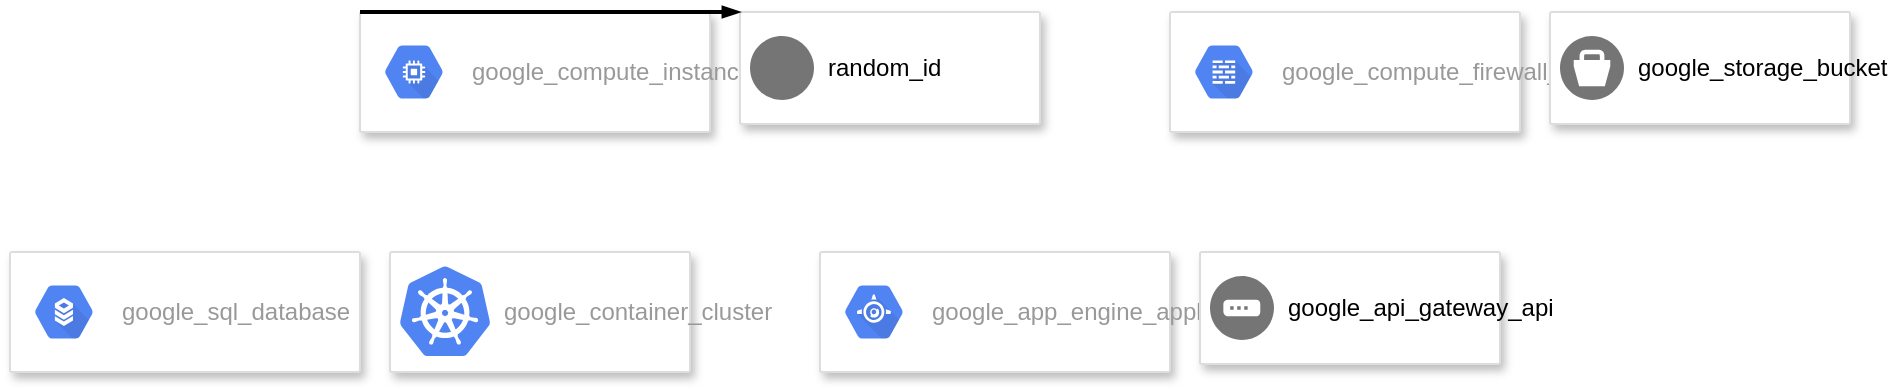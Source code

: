 <?xml version="1.0" encoding="UTF-8"?>
<mxGraphModel gridSize="10" pageWidth="850" pageHeight="1100">
    <root>
        <mxCell id="0"/>
        <mxCell id="1" parent="0"/>
        <mxCell id="2" parent="1" value="" style="strokeColor=#dddddd;shadow=1;strokeWidth=1;rounded=1;absoluteArcSize=1;arcSize=2;" vertex="1">
            <mxGeometry x="175" y="0" width="175" height="60" as="geometry"/>
        </mxCell>
        <mxCell id="3" parent="2" value="google_compute_instance" style="sketch=0;dashed=0;connectable=0;html=1;fillColor=#5184F3;strokeColor=none;part=1;labelPosition=right;verticalLabelPosition=middle;align=left;verticalAlign=middle;spacingLeft=5;fontColor=#999999;fontSize=12;shape=mxgraph.gcp2.hexIcon;prIcon=compute_engine" vertex="1">
            <mxGeometry y="0.5" width="44" height="39" relative="1" as="geometry">
                <mxPoint x="5" y="-19.5" as="offset"/>
            </mxGeometry>
        </mxCell>
        <mxCell id="4" parent="1" value="" style="strokeColor=#dddddd;shadow=1;strokeWidth=1;rounded=1;absoluteArcSize=1;arcSize=2;" vertex="1">
            <mxGeometry x="365" y="0" width="150" height="56" as="geometry"/>
        </mxCell>
        <mxCell id="5" parent="4" value="random_id" style="sketch=0;dashed=0;connectable=0;html=1;fillColor=#757575;strokeColor=none;part=1;labelPosition=right;verticalLabelPosition=middle;align=left;verticalAlign=middle;spacingLeft=5;fontSize=12;shape=mxgraph.gcp2.blank" vertex="1">
            <mxGeometry y="0.5" width="32" height="32" relative="1" as="geometry">
                <mxPoint x="5" y="-16" as="offset"/>
            </mxGeometry>
        </mxCell>
        <mxCell id="6" parent="1" value="" style="strokeColor=#dddddd;shadow=1;strokeWidth=1;rounded=1;absoluteArcSize=1;arcSize=2;" vertex="1">
            <mxGeometry x="580" y="0" width="175" height="60" as="geometry"/>
        </mxCell>
        <mxCell id="7" parent="6" value="google_compute_firewall_policy" style="sketch=0;dashed=0;connectable=0;html=1;fillColor=#5184F3;strokeColor=none;part=1;labelPosition=right;verticalLabelPosition=middle;align=left;verticalAlign=middle;spacingLeft=5;fontColor=#999999;fontSize=12;shape=mxgraph.gcp2.hexIcon;prIcon=cloud_firewall_rules" vertex="1">
            <mxGeometry y="0.5" width="44" height="39" relative="1" as="geometry">
                <mxPoint x="5" y="-19.5" as="offset"/>
            </mxGeometry>
        </mxCell>
        <mxCell id="8" parent="1" value="" style="strokeColor=#dddddd;shadow=1;strokeWidth=1;rounded=1;absoluteArcSize=1;arcSize=2;" vertex="1">
            <mxGeometry x="770" y="0" width="150" height="56" as="geometry"/>
        </mxCell>
        <mxCell id="9" parent="8" value="google_storage_bucket" style="sketch=0;dashed=0;connectable=0;html=1;fillColor=#757575;strokeColor=none;part=1;labelPosition=right;verticalLabelPosition=middle;align=left;verticalAlign=middle;spacingLeft=5;fontSize=12;shape=mxgraph.gcp2.bucket" vertex="1">
            <mxGeometry y="0.5" width="32" height="32" relative="1" as="geometry">
                <mxPoint x="5" y="-16" as="offset"/>
            </mxGeometry>
        </mxCell>
        <mxCell id="10" parent="1" value="" style="strokeColor=#dddddd;shadow=1;strokeWidth=1;rounded=1;absoluteArcSize=1;arcSize=2;" vertex="1">
            <mxGeometry x="0" y="120" width="175" height="60" as="geometry"/>
        </mxCell>
        <mxCell id="11" parent="10" value="google_sql_database" style="sketch=0;dashed=0;connectable=0;html=1;fillColor=#5184F3;strokeColor=none;part=1;labelPosition=right;verticalLabelPosition=middle;align=left;verticalAlign=middle;spacingLeft=5;fontColor=#999999;fontSize=12;shape=mxgraph.gcp2.hexIcon;prIcon=cloud_sql" vertex="1">
            <mxGeometry y="0.5" width="44" height="39" relative="1" as="geometry">
                <mxPoint x="5" y="-19.5" as="offset"/>
            </mxGeometry>
        </mxCell>
        <mxCell id="12" parent="1" value="" style="strokeColor=#dddddd;shadow=1;strokeWidth=1;rounded=1;absoluteArcSize=1;arcSize=2;" vertex="1">
            <mxGeometry x="190" y="120" width="150" height="60" as="geometry"/>
        </mxCell>
        <mxCell id="13" parent="12" value="google_container_cluster" style="sketch=0;dashed=0;connectable=0;html=1;fillColor=#5184F3;strokeColor=none;part=1;labelPosition=right;verticalLabelPosition=middle;align=left;verticalAlign=middle;spacingLeft=5;fontColor=#999999;fontSize=12;shape=mxgraph.gcp2.kubernetes_logo" vertex="1">
            <mxGeometry width="45" height="45" relative="1" as="geometry">
                <mxPoint x="5" y="7" as="offset"/>
            </mxGeometry>
        </mxCell>
        <mxCell id="14" parent="1" value="" style="strokeColor=#dddddd;shadow=1;strokeWidth=1;rounded=1;absoluteArcSize=1;arcSize=2;" vertex="1">
            <mxGeometry x="405" y="120" width="175" height="60" as="geometry"/>
        </mxCell>
        <mxCell id="15" parent="14" value="google_app_engine_application" style="sketch=0;dashed=0;connectable=0;html=1;fillColor=#5184F3;strokeColor=none;part=1;labelPosition=right;verticalLabelPosition=middle;align=left;verticalAlign=middle;spacingLeft=5;fontColor=#999999;fontSize=12;shape=mxgraph.gcp2.hexIcon;prIcon=app_engine" vertex="1">
            <mxGeometry y="0.5" width="44" height="39" relative="1" as="geometry">
                <mxPoint x="5" y="-19.5" as="offset"/>
            </mxGeometry>
        </mxCell>
        <mxCell id="16" parent="1" value="" style="strokeColor=#dddddd;shadow=1;strokeWidth=1;rounded=1;absoluteArcSize=1;arcSize=2;" vertex="1">
            <mxGeometry x="595" y="120" width="150" height="56" as="geometry"/>
        </mxCell>
        <mxCell id="17" parent="16" value="google_api_gateway_api" style="sketch=0;dashed=0;connectable=0;html=1;fillColor=#757575;strokeColor=none;part=1;labelPosition=right;verticalLabelPosition=middle;align=left;verticalAlign=middle;spacingLeft=5;fontSize=12;shape=mxgraph.gcp2.gateway" vertex="1">
            <mxGeometry y="0.5" width="32" height="32" relative="1" as="geometry">
                <mxPoint x="5" y="-16" as="offset"/>
            </mxGeometry>
        </mxCell>
        <mxCell id="18" parent="1" value="" style="edgeStyle=orthogonalEdgeStyle;fontSize=12;html=1;endArrow=blockThin;endFill=1;rounded=0;strokeWidth=2;endSize=4;startSize=4;" edge="1">
            <mxGeometry relative="1" as="geometry">
                <mxPoint x="175" y="0" as="sourcePoint"/>
                <mxPoint x="365" y="0" as="targetPoint"/>
            </mxGeometry>
        </mxCell>
    </root>
</mxGraphModel>
